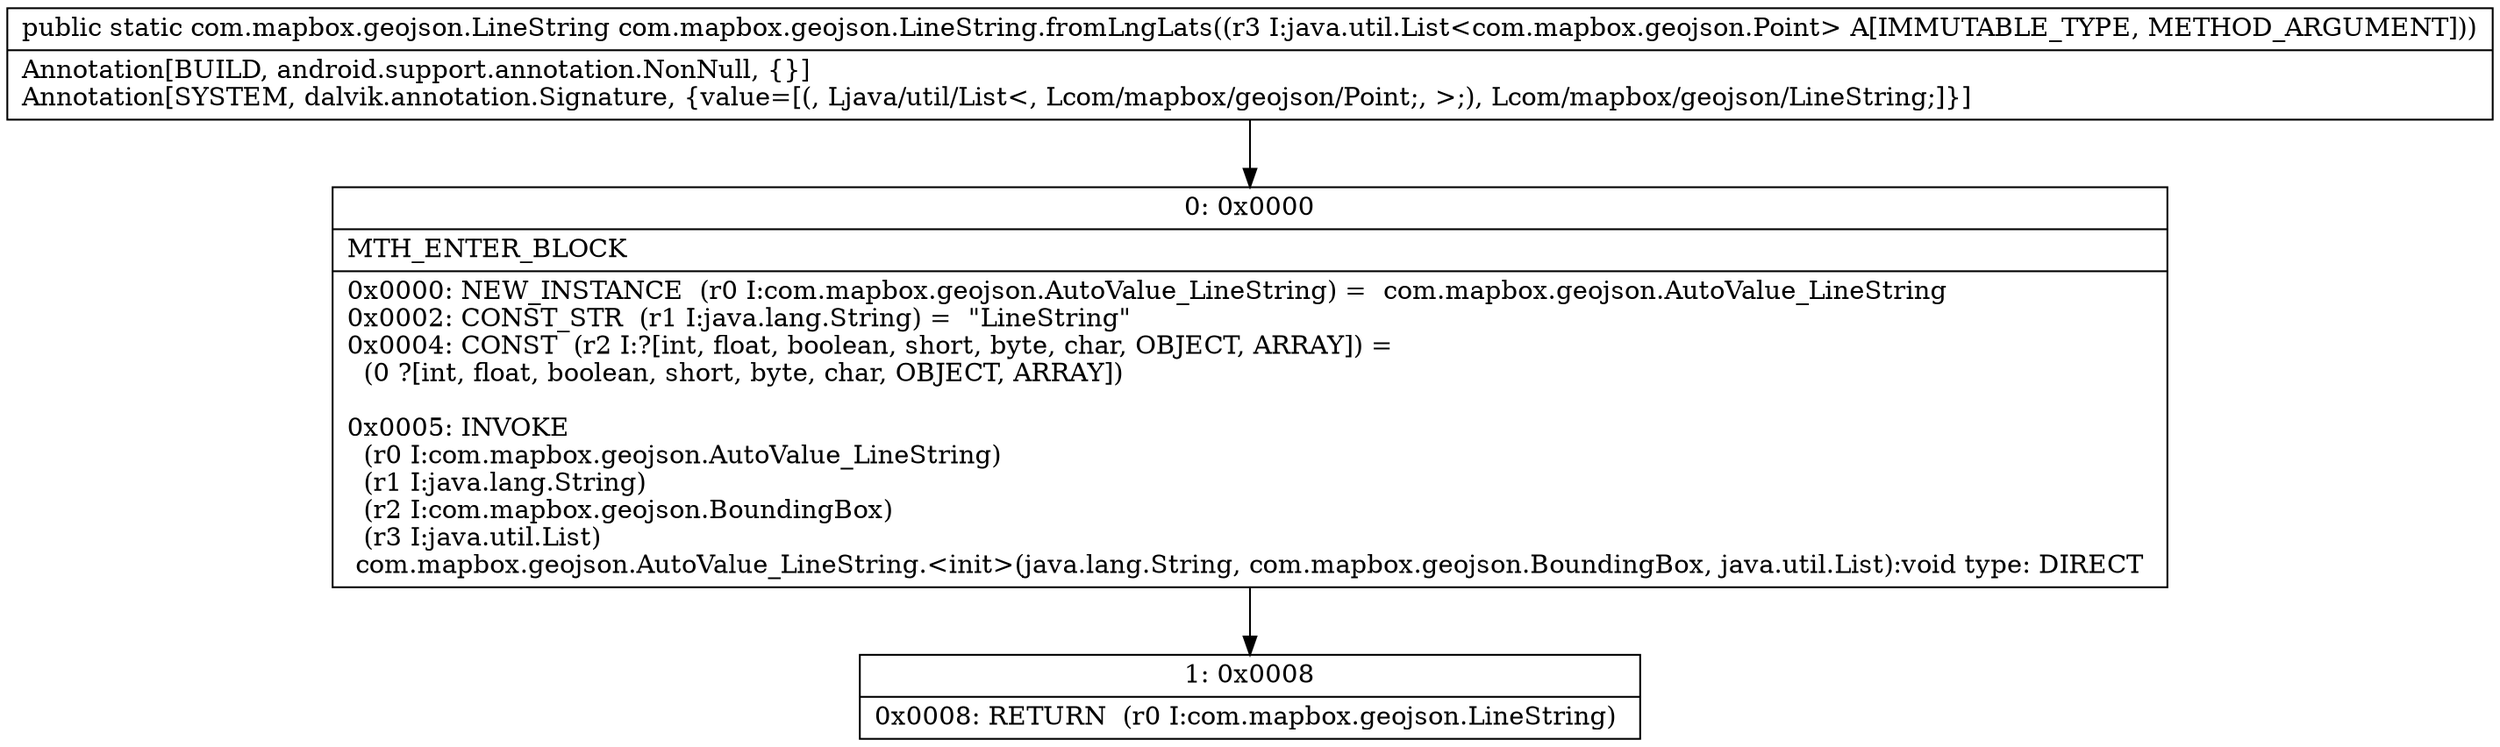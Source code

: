 digraph "CFG forcom.mapbox.geojson.LineString.fromLngLats(Ljava\/util\/List;)Lcom\/mapbox\/geojson\/LineString;" {
Node_0 [shape=record,label="{0\:\ 0x0000|MTH_ENTER_BLOCK\l|0x0000: NEW_INSTANCE  (r0 I:com.mapbox.geojson.AutoValue_LineString) =  com.mapbox.geojson.AutoValue_LineString \l0x0002: CONST_STR  (r1 I:java.lang.String) =  \"LineString\" \l0x0004: CONST  (r2 I:?[int, float, boolean, short, byte, char, OBJECT, ARRAY]) = \l  (0 ?[int, float, boolean, short, byte, char, OBJECT, ARRAY])\l \l0x0005: INVOKE  \l  (r0 I:com.mapbox.geojson.AutoValue_LineString)\l  (r1 I:java.lang.String)\l  (r2 I:com.mapbox.geojson.BoundingBox)\l  (r3 I:java.util.List)\l com.mapbox.geojson.AutoValue_LineString.\<init\>(java.lang.String, com.mapbox.geojson.BoundingBox, java.util.List):void type: DIRECT \l}"];
Node_1 [shape=record,label="{1\:\ 0x0008|0x0008: RETURN  (r0 I:com.mapbox.geojson.LineString) \l}"];
MethodNode[shape=record,label="{public static com.mapbox.geojson.LineString com.mapbox.geojson.LineString.fromLngLats((r3 I:java.util.List\<com.mapbox.geojson.Point\> A[IMMUTABLE_TYPE, METHOD_ARGUMENT]))  | Annotation[BUILD, android.support.annotation.NonNull, \{\}]\lAnnotation[SYSTEM, dalvik.annotation.Signature, \{value=[(, Ljava\/util\/List\<, Lcom\/mapbox\/geojson\/Point;, \>;), Lcom\/mapbox\/geojson\/LineString;]\}]\l}"];
MethodNode -> Node_0;
Node_0 -> Node_1;
}


